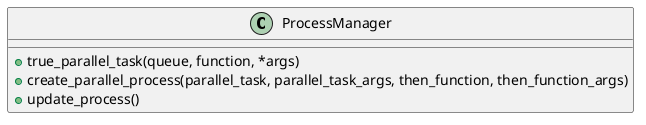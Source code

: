 @startuml

class ProcessManager{
    + true_parallel_task(queue, function, *args)
    + create_parallel_process(parallel_task, parallel_task_args, then_function, then_function_args)
    + update_process()
}

@enduml